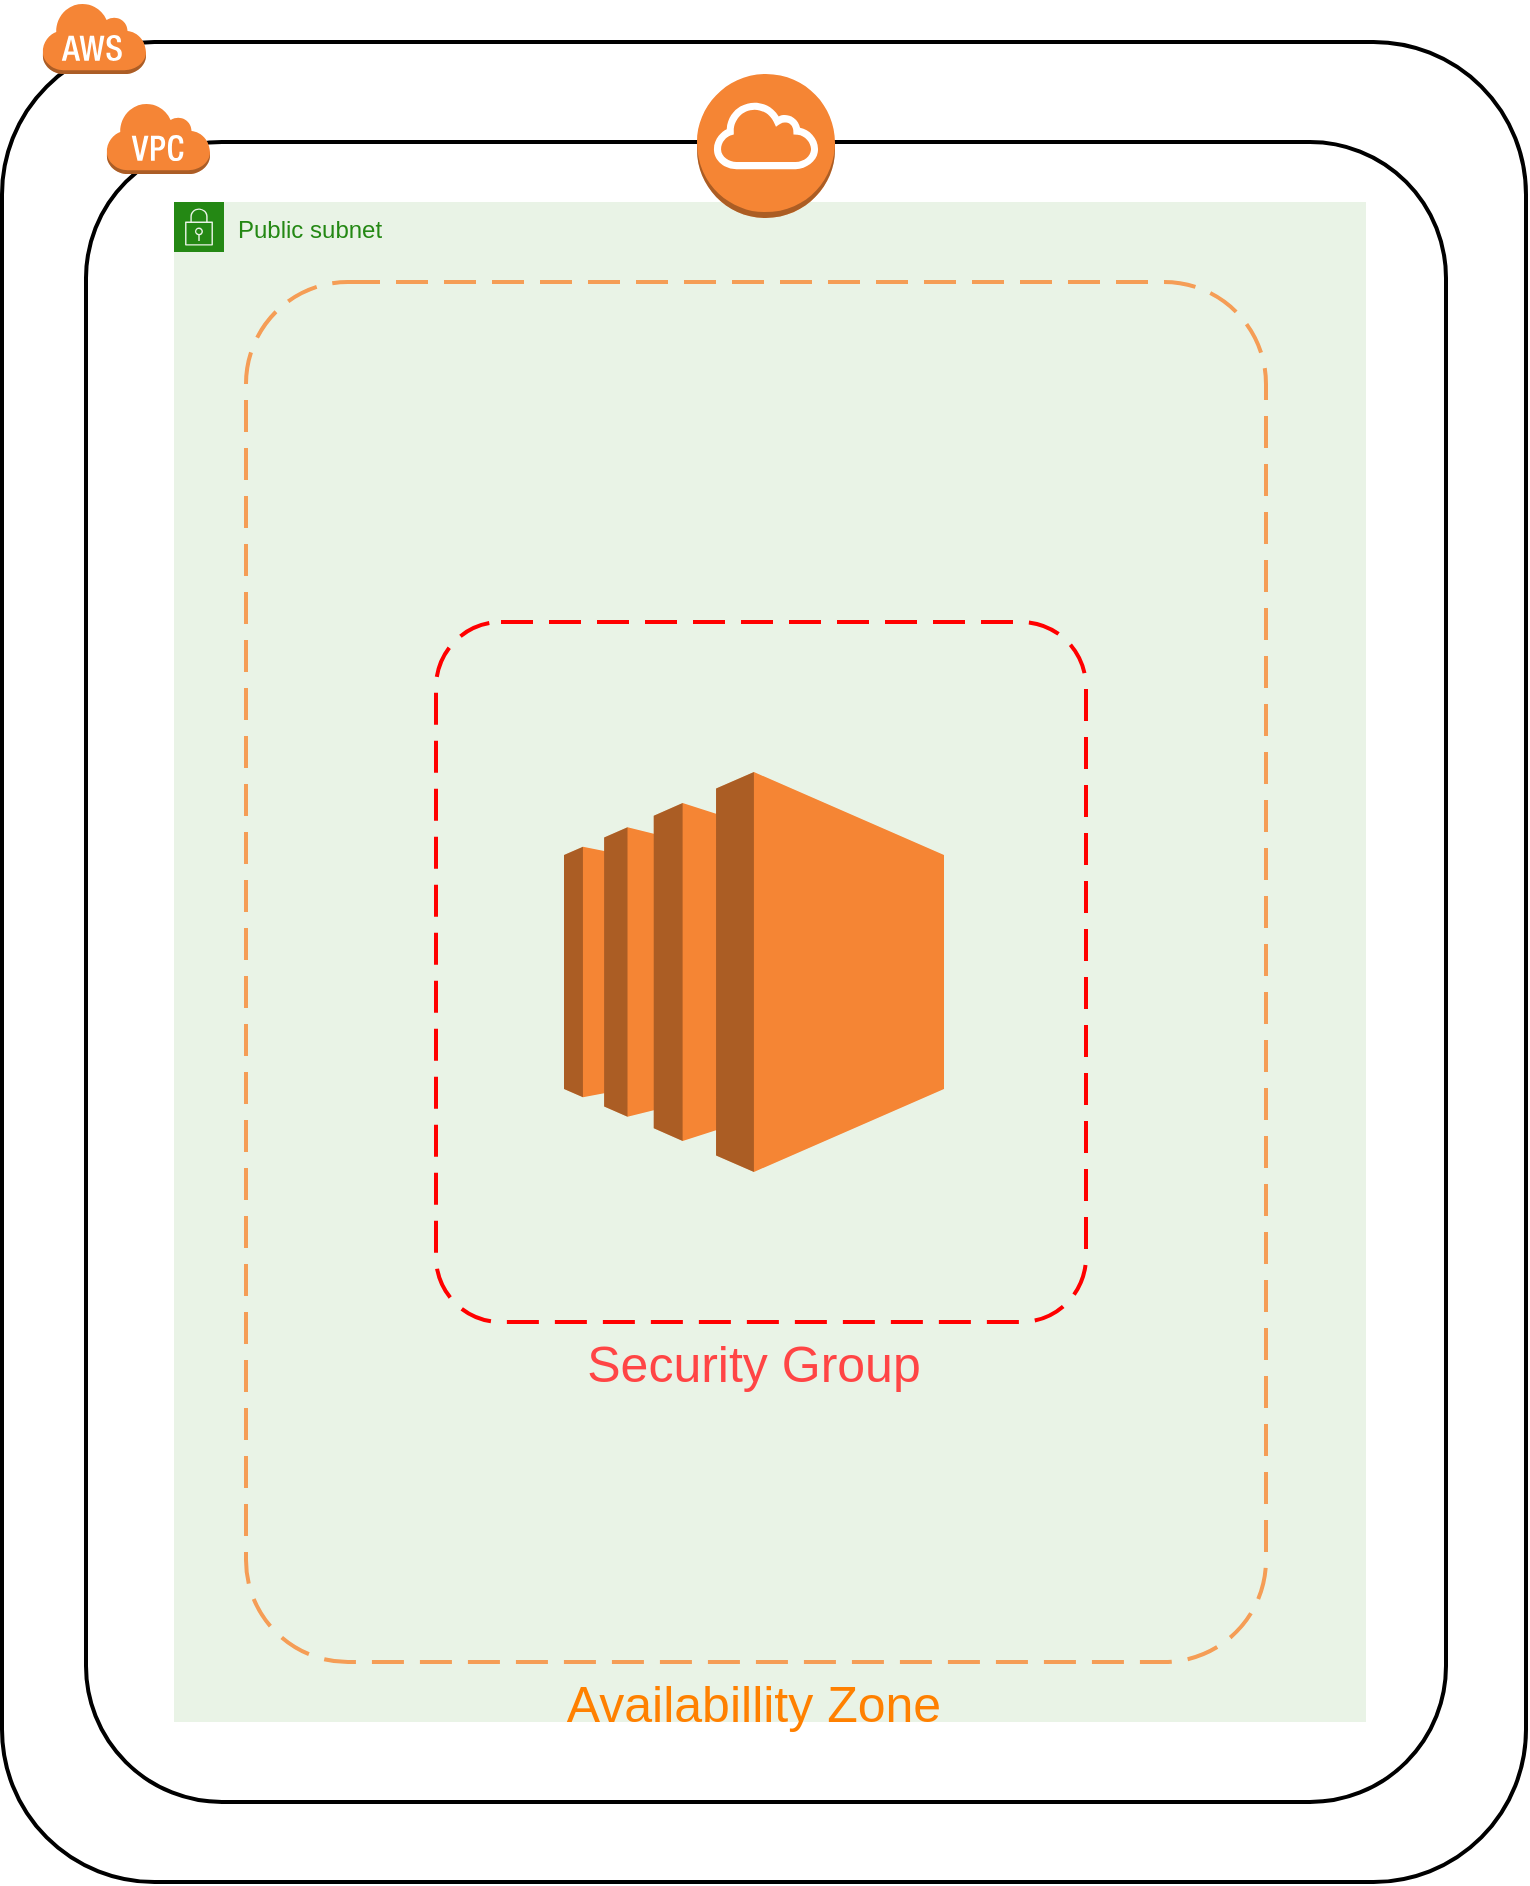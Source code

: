 <mxfile version="12.8.8"><diagram id="_87HoXNV0-rnGBmtg2YV" name="Page-1"><mxGraphModel dx="2037" dy="1146" grid="1" gridSize="10" guides="1" tooltips="1" connect="1" arrows="1" fold="1" page="1" pageScale="1" pageWidth="827" pageHeight="1169" math="0" shadow="0"><root><mxCell id="0"/><mxCell id="1" parent="0"/><mxCell id="_ovh1-vj-4R0Jz9z56Qj-6" value="" style="rounded=1;arcSize=10;dashed=0;fillColor=none;gradientColor=none;strokeWidth=2;" vertex="1" parent="1"><mxGeometry x="38" y="40" width="762" height="920" as="geometry"/></mxCell><mxCell id="_ovh1-vj-4R0Jz9z56Qj-7" value="" style="dashed=0;html=1;shape=mxgraph.aws3.cloud;fillColor=#F58536;gradientColor=none;dashed=0;" vertex="1" parent="1"><mxGeometry x="58" y="20" width="52" height="36" as="geometry"/></mxCell><mxCell id="_ovh1-vj-4R0Jz9z56Qj-8" value="" style="rounded=1;arcSize=10;dashed=0;fillColor=none;gradientColor=none;strokeWidth=2;" vertex="1" parent="1"><mxGeometry x="80" y="90" width="680" height="830" as="geometry"/></mxCell><mxCell id="_ovh1-vj-4R0Jz9z56Qj-9" value="" style="dashed=0;html=1;shape=mxgraph.aws3.virtual_private_cloud;fillColor=#F58536;gradientColor=none;dashed=0;" vertex="1" parent="1"><mxGeometry x="90" y="70" width="52" height="36" as="geometry"/></mxCell><mxCell id="_ovh1-vj-4R0Jz9z56Qj-13" value="Public subnet" style="points=[[0,0],[0.25,0],[0.5,0],[0.75,0],[1,0],[1,0.25],[1,0.5],[1,0.75],[1,1],[0.75,1],[0.5,1],[0.25,1],[0,1],[0,0.75],[0,0.5],[0,0.25]];outlineConnect=0;gradientColor=none;html=1;whiteSpace=wrap;fontSize=12;fontStyle=0;shape=mxgraph.aws4.group;grIcon=mxgraph.aws4.group_security_group;grStroke=0;strokeColor=#248814;fillColor=#E9F3E6;verticalAlign=top;align=left;spacingLeft=30;fontColor=#248814;dashed=0;" vertex="1" parent="1"><mxGeometry x="124" y="120" width="596" height="760" as="geometry"/></mxCell><mxCell id="_ovh1-vj-4R0Jz9z56Qj-14" value="" style="outlineConnect=0;dashed=0;verticalLabelPosition=bottom;verticalAlign=top;align=center;html=1;shape=mxgraph.aws3.internet_gateway;fillColor=#F58534;gradientColor=none;" vertex="1" parent="1"><mxGeometry x="385.5" y="56" width="69" height="72" as="geometry"/></mxCell><mxCell id="_ovh1-vj-4R0Jz9z56Qj-15" value="" style="rounded=1;arcSize=10;dashed=1;strokeColor=#F59D56;fillColor=none;gradientColor=none;dashPattern=8 4;strokeWidth=2;" vertex="1" parent="1"><mxGeometry x="160" y="160" width="510" height="690" as="geometry"/></mxCell><mxCell id="_ovh1-vj-4R0Jz9z56Qj-16" value="" style="outlineConnect=0;dashed=0;verticalLabelPosition=bottom;verticalAlign=top;align=center;html=1;shape=mxgraph.aws3.ec2;fillColor=#F58534;gradientColor=none;" vertex="1" parent="1"><mxGeometry x="319" y="405" width="190" height="200" as="geometry"/></mxCell><mxCell id="_ovh1-vj-4R0Jz9z56Qj-17" value="" style="rounded=1;arcSize=10;dashed=1;strokeColor=#ff0000;fillColor=none;gradientColor=none;dashPattern=8 4;strokeWidth=2;" vertex="1" parent="1"><mxGeometry x="255" y="330" width="325" height="350" as="geometry"/></mxCell><mxCell id="_ovh1-vj-4R0Jz9z56Qj-18" value="&lt;font style=&quot;font-size: 25px&quot; color=&quot;#ff8000&quot;&gt;Availabillity Zone&lt;/font&gt;" style="text;html=1;strokeColor=none;fillColor=none;align=center;verticalAlign=middle;whiteSpace=wrap;rounded=0;" vertex="1" parent="1"><mxGeometry x="312" y="850" width="204" height="40" as="geometry"/></mxCell><mxCell id="_ovh1-vj-4R0Jz9z56Qj-19" value="&lt;span style=&quot;font-size: 25px&quot;&gt;&lt;font color=&quot;#ff4545&quot;&gt;Security Group&lt;/font&gt;&lt;/span&gt;" style="text;html=1;strokeColor=none;fillColor=none;align=center;verticalAlign=middle;whiteSpace=wrap;rounded=0;" vertex="1" parent="1"><mxGeometry x="312" y="680" width="204" height="40" as="geometry"/></mxCell></root></mxGraphModel></diagram></mxfile>